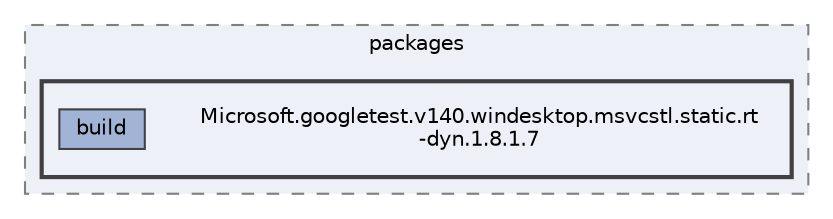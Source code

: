 digraph "C:/Users/taisei/Desktop/main/program/研究/DesignLab/packages/Microsoft.googletest.v140.windesktop.msvcstl.static.rt-dyn.1.8.1.7"
{
 // LATEX_PDF_SIZE
  bgcolor="transparent";
  edge [fontname=Helvetica,fontsize=10,labelfontname=Helvetica,labelfontsize=10];
  node [fontname=Helvetica,fontsize=10,shape=box,height=0.2,width=0.4];
  compound=true
  subgraph clusterdir_3cec171f6f50e5d9ec4af8bd7fdd2eba {
    graph [ bgcolor="#edf0f7", pencolor="grey50", label="packages", fontname=Helvetica,fontsize=10 style="filled,dashed", URL="dir_3cec171f6f50e5d9ec4af8bd7fdd2eba.html",tooltip=""]
  subgraph clusterdir_47161bc751a200c6beaac4c17556bf07 {
    graph [ bgcolor="#edf0f7", pencolor="grey25", label="", fontname=Helvetica,fontsize=10 style="filled,bold", URL="dir_47161bc751a200c6beaac4c17556bf07.html",tooltip=""]
    dir_47161bc751a200c6beaac4c17556bf07 [shape=plaintext, label="Microsoft.googletest.v140.windesktop.msvcstl.static.rt\l-dyn.1.8.1.7"];
  dir_0189b5ca4f3517daf768d13cb7a5a6b3 [label="build", fillcolor="#a2b4d6", color="grey25", style="filled", URL="dir_0189b5ca4f3517daf768d13cb7a5a6b3.html",tooltip=""];
  }
  }
}
